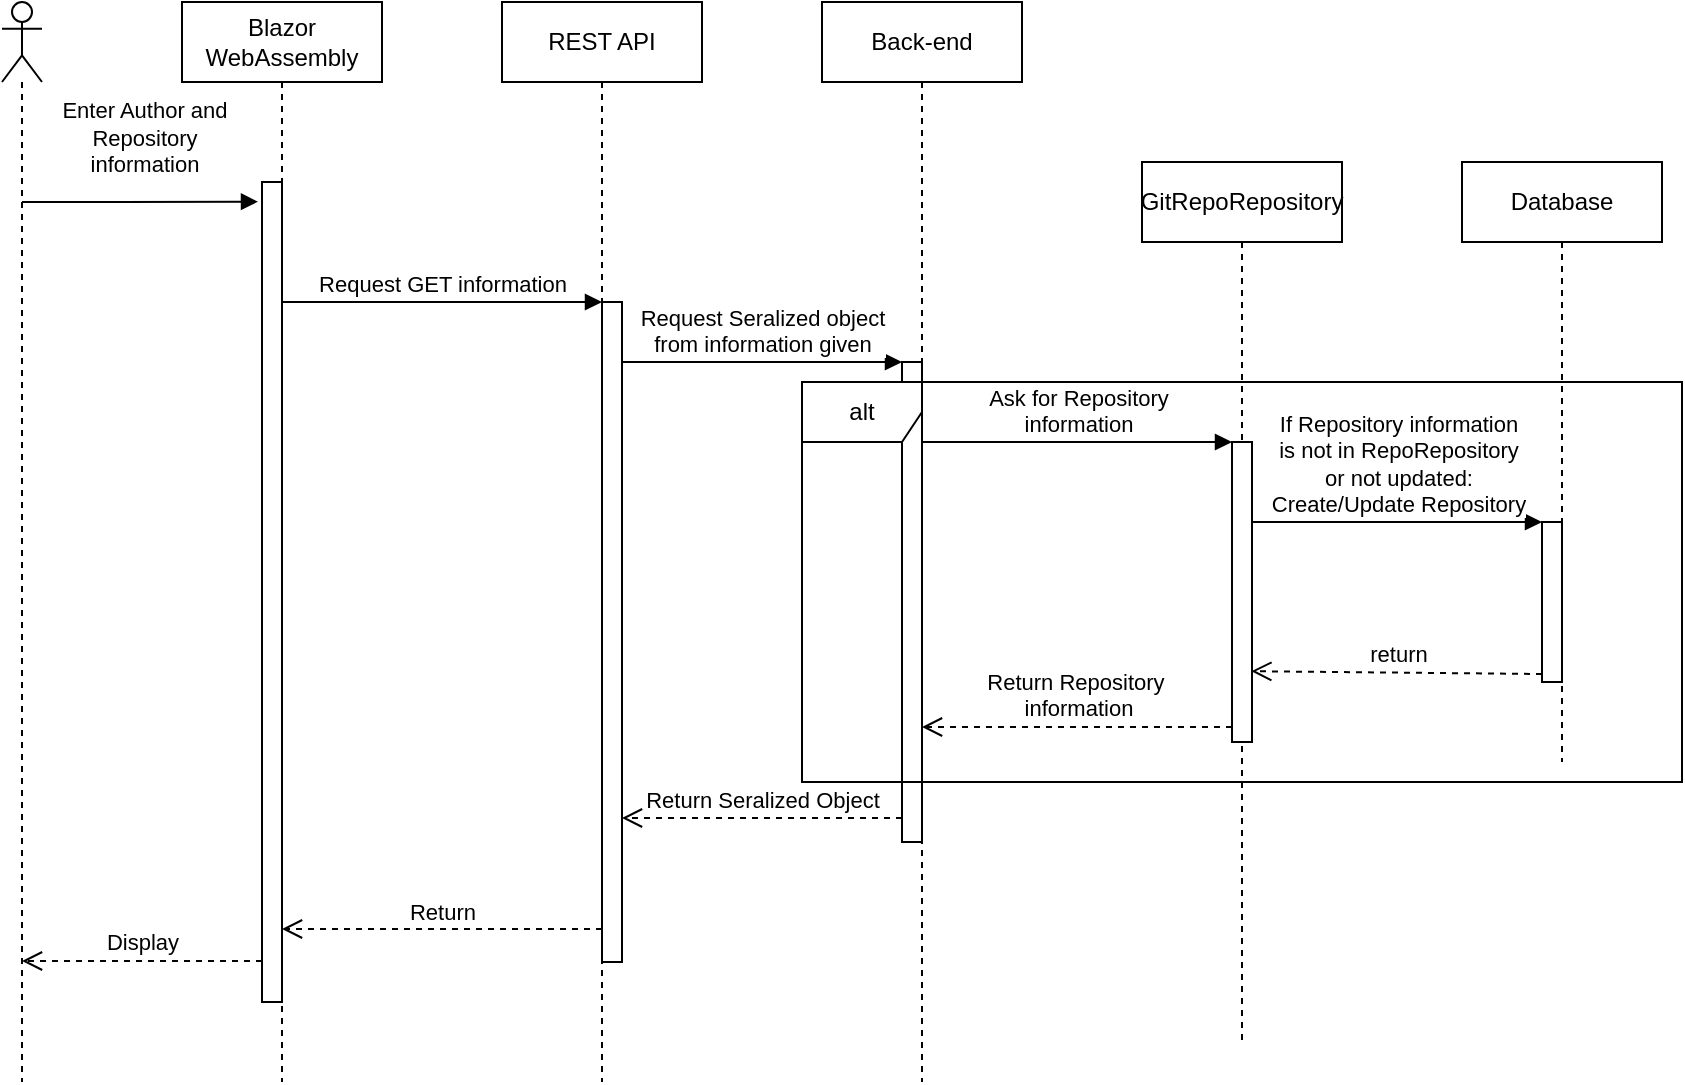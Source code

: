 <mxfile>
    <diagram id="INUjULSDidOaNcGfEalw" name="Page-1">
        <mxGraphModel dx="778" dy="639" grid="1" gridSize="10" guides="1" tooltips="1" connect="1" arrows="1" fold="1" page="1" pageScale="1" pageWidth="850" pageHeight="1100" background="#ffffff" math="0" shadow="0">
            <root>
                <mxCell id="0"/>
                <mxCell id="1" parent="0"/>
                <mxCell id="2" value="" style="shape=umlLifeline;participant=umlActor;perimeter=lifelinePerimeter;whiteSpace=wrap;html=1;container=1;collapsible=0;recursiveResize=0;verticalAlign=top;spacingTop=36;outlineConnect=0;" parent="1" vertex="1">
                    <mxGeometry x="70" y="40" width="20" height="540" as="geometry"/>
                </mxCell>
                <mxCell id="3" value="Blazor&lt;br&gt;WebAssembly&lt;br&gt;" style="shape=umlLifeline;perimeter=lifelinePerimeter;whiteSpace=wrap;html=1;container=1;collapsible=0;recursiveResize=0;outlineConnect=0;" parent="1" vertex="1">
                    <mxGeometry x="160" y="40" width="100" height="540" as="geometry"/>
                </mxCell>
                <mxCell id="11" value="" style="html=1;points=[];perimeter=orthogonalPerimeter;" parent="3" vertex="1">
                    <mxGeometry x="40" y="90" width="10" height="410" as="geometry"/>
                </mxCell>
                <mxCell id="4" value="REST API" style="shape=umlLifeline;perimeter=lifelinePerimeter;whiteSpace=wrap;html=1;container=1;collapsible=0;recursiveResize=0;outlineConnect=0;" parent="1" vertex="1">
                    <mxGeometry x="320" y="40" width="100" height="540" as="geometry"/>
                </mxCell>
                <mxCell id="8" value="" style="html=1;points=[];perimeter=orthogonalPerimeter;" parent="4" vertex="1">
                    <mxGeometry x="50" y="150" width="10" height="330" as="geometry"/>
                </mxCell>
                <mxCell id="5" value="Back-end" style="shape=umlLifeline;perimeter=lifelinePerimeter;whiteSpace=wrap;html=1;container=1;collapsible=0;recursiveResize=0;outlineConnect=0;" parent="1" vertex="1">
                    <mxGeometry x="480" y="40" width="100" height="540" as="geometry"/>
                </mxCell>
                <mxCell id="14" value="" style="html=1;points=[];perimeter=orthogonalPerimeter;" parent="5" vertex="1">
                    <mxGeometry x="40" y="180" width="10" height="240" as="geometry"/>
                </mxCell>
                <mxCell id="9" value="Request GET information" style="html=1;verticalAlign=bottom;endArrow=block;entryX=0;entryY=0;" parent="1" source="3" target="8" edge="1">
                    <mxGeometry relative="1" as="geometry">
                        <mxPoint x="300" y="190" as="sourcePoint"/>
                    </mxGeometry>
                </mxCell>
                <mxCell id="10" value="Return" style="html=1;verticalAlign=bottom;endArrow=open;dashed=1;endSize=8;exitX=0;exitY=0.95;" parent="1" source="8" target="3" edge="1">
                    <mxGeometry relative="1" as="geometry">
                        <mxPoint x="300" y="266" as="targetPoint"/>
                    </mxGeometry>
                </mxCell>
                <mxCell id="13" value="Display" style="html=1;verticalAlign=bottom;endArrow=open;dashed=1;endSize=8;exitX=0;exitY=0.95;" parent="1" source="11" target="2" edge="1">
                    <mxGeometry relative="1" as="geometry">
                        <mxPoint x="130" y="186" as="targetPoint"/>
                    </mxGeometry>
                </mxCell>
                <mxCell id="12" value="Enter Author and&lt;br&gt;Repository&lt;br&gt;information" style="html=1;verticalAlign=bottom;endArrow=block;entryX=-0.2;entryY=0.024;entryDx=0;entryDy=0;entryPerimeter=0;" parent="1" source="2" target="11" edge="1">
                    <mxGeometry x="0.044" y="10" relative="1" as="geometry">
                        <mxPoint x="130" y="110" as="sourcePoint"/>
                        <Array as="points">
                            <mxPoint x="120" y="140"/>
                        </Array>
                        <mxPoint as="offset"/>
                    </mxGeometry>
                </mxCell>
                <mxCell id="15" value="Request Seralized object&lt;br&gt;from information given" style="html=1;verticalAlign=bottom;endArrow=block;entryX=0;entryY=0;" parent="1" target="14" edge="1">
                    <mxGeometry relative="1" as="geometry">
                        <mxPoint x="380" y="220" as="sourcePoint"/>
                    </mxGeometry>
                </mxCell>
                <mxCell id="16" value="Return Seralized Object" style="html=1;verticalAlign=bottom;endArrow=open;dashed=1;endSize=8;exitX=0;exitY=0.95;" parent="1" source="14" edge="1">
                    <mxGeometry relative="1" as="geometry">
                        <mxPoint x="380" y="448" as="targetPoint"/>
                    </mxGeometry>
                </mxCell>
                <mxCell id="17" value="GitRepoRepository" style="shape=umlLifeline;perimeter=lifelinePerimeter;whiteSpace=wrap;html=1;container=1;collapsible=0;recursiveResize=0;outlineConnect=0;" parent="1" vertex="1">
                    <mxGeometry x="640" y="120" width="100" height="440" as="geometry"/>
                </mxCell>
                <mxCell id="18" value="Database" style="shape=umlLifeline;perimeter=lifelinePerimeter;whiteSpace=wrap;html=1;container=1;collapsible=0;recursiveResize=0;outlineConnect=0;" parent="1" vertex="1">
                    <mxGeometry x="800" y="120" width="100" height="300" as="geometry"/>
                </mxCell>
                <mxCell id="20" value="alt" style="shape=umlFrame;whiteSpace=wrap;html=1;" parent="1" vertex="1">
                    <mxGeometry x="470" y="230" width="440" height="200" as="geometry"/>
                </mxCell>
                <mxCell id="21" value="" style="html=1;points=[];perimeter=orthogonalPerimeter;" parent="1" vertex="1">
                    <mxGeometry x="685" y="260" width="10" height="150" as="geometry"/>
                </mxCell>
                <mxCell id="22" value="Ask for Repository&lt;br&gt;information" style="html=1;verticalAlign=bottom;endArrow=block;entryX=0;entryY=0;" parent="1" source="5" target="21" edge="1">
                    <mxGeometry relative="1" as="geometry">
                        <mxPoint x="615" y="260" as="sourcePoint"/>
                    </mxGeometry>
                </mxCell>
                <mxCell id="23" value="Return Repository&amp;nbsp;&lt;br&gt;information" style="html=1;verticalAlign=bottom;endArrow=open;dashed=1;endSize=8;exitX=0;exitY=0.95;" parent="1" source="21" target="14" edge="1">
                    <mxGeometry relative="1" as="geometry">
                        <mxPoint x="615" y="336" as="targetPoint"/>
                    </mxGeometry>
                </mxCell>
                <mxCell id="24" value="" style="html=1;points=[];perimeter=orthogonalPerimeter;" parent="1" vertex="1">
                    <mxGeometry x="840" y="300" width="10" height="80" as="geometry"/>
                </mxCell>
                <mxCell id="25" value="If Repository information&lt;br&gt;is not in RepoRepository&lt;br&gt;or not updated:&lt;br&gt;Create/Update Repository" style="html=1;verticalAlign=bottom;endArrow=block;entryX=0;entryY=0;" parent="1" source="21" target="24" edge="1">
                    <mxGeometry relative="1" as="geometry">
                        <mxPoint x="770" y="300" as="sourcePoint"/>
                    </mxGeometry>
                </mxCell>
                <mxCell id="26" value="return" style="html=1;verticalAlign=bottom;endArrow=open;dashed=1;endSize=8;exitX=0;exitY=0.95;entryX=0.967;entryY=0.764;entryDx=0;entryDy=0;entryPerimeter=0;" parent="1" source="24" target="21" edge="1">
                    <mxGeometry relative="1" as="geometry">
                        <mxPoint x="770" y="376" as="targetPoint"/>
                    </mxGeometry>
                </mxCell>
            </root>
        </mxGraphModel>
    </diagram>
</mxfile>